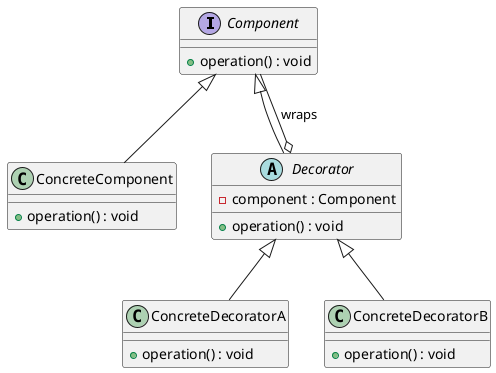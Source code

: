 @startuml
interface Component {
    + operation() : void
}

class ConcreteComponent {
    + operation() : void
}

abstract class Decorator {
    - component : Component
    + operation() : void
}

class ConcreteDecoratorA {
    + operation() : void
}

class ConcreteDecoratorB {
    + operation() : void
}


Component <|-- ConcreteComponent
Component <|-- Decorator
Decorator <|-- ConcreteDecoratorA
Decorator <|-- ConcreteDecoratorB
Decorator o-- Component : wraps
@enduml
